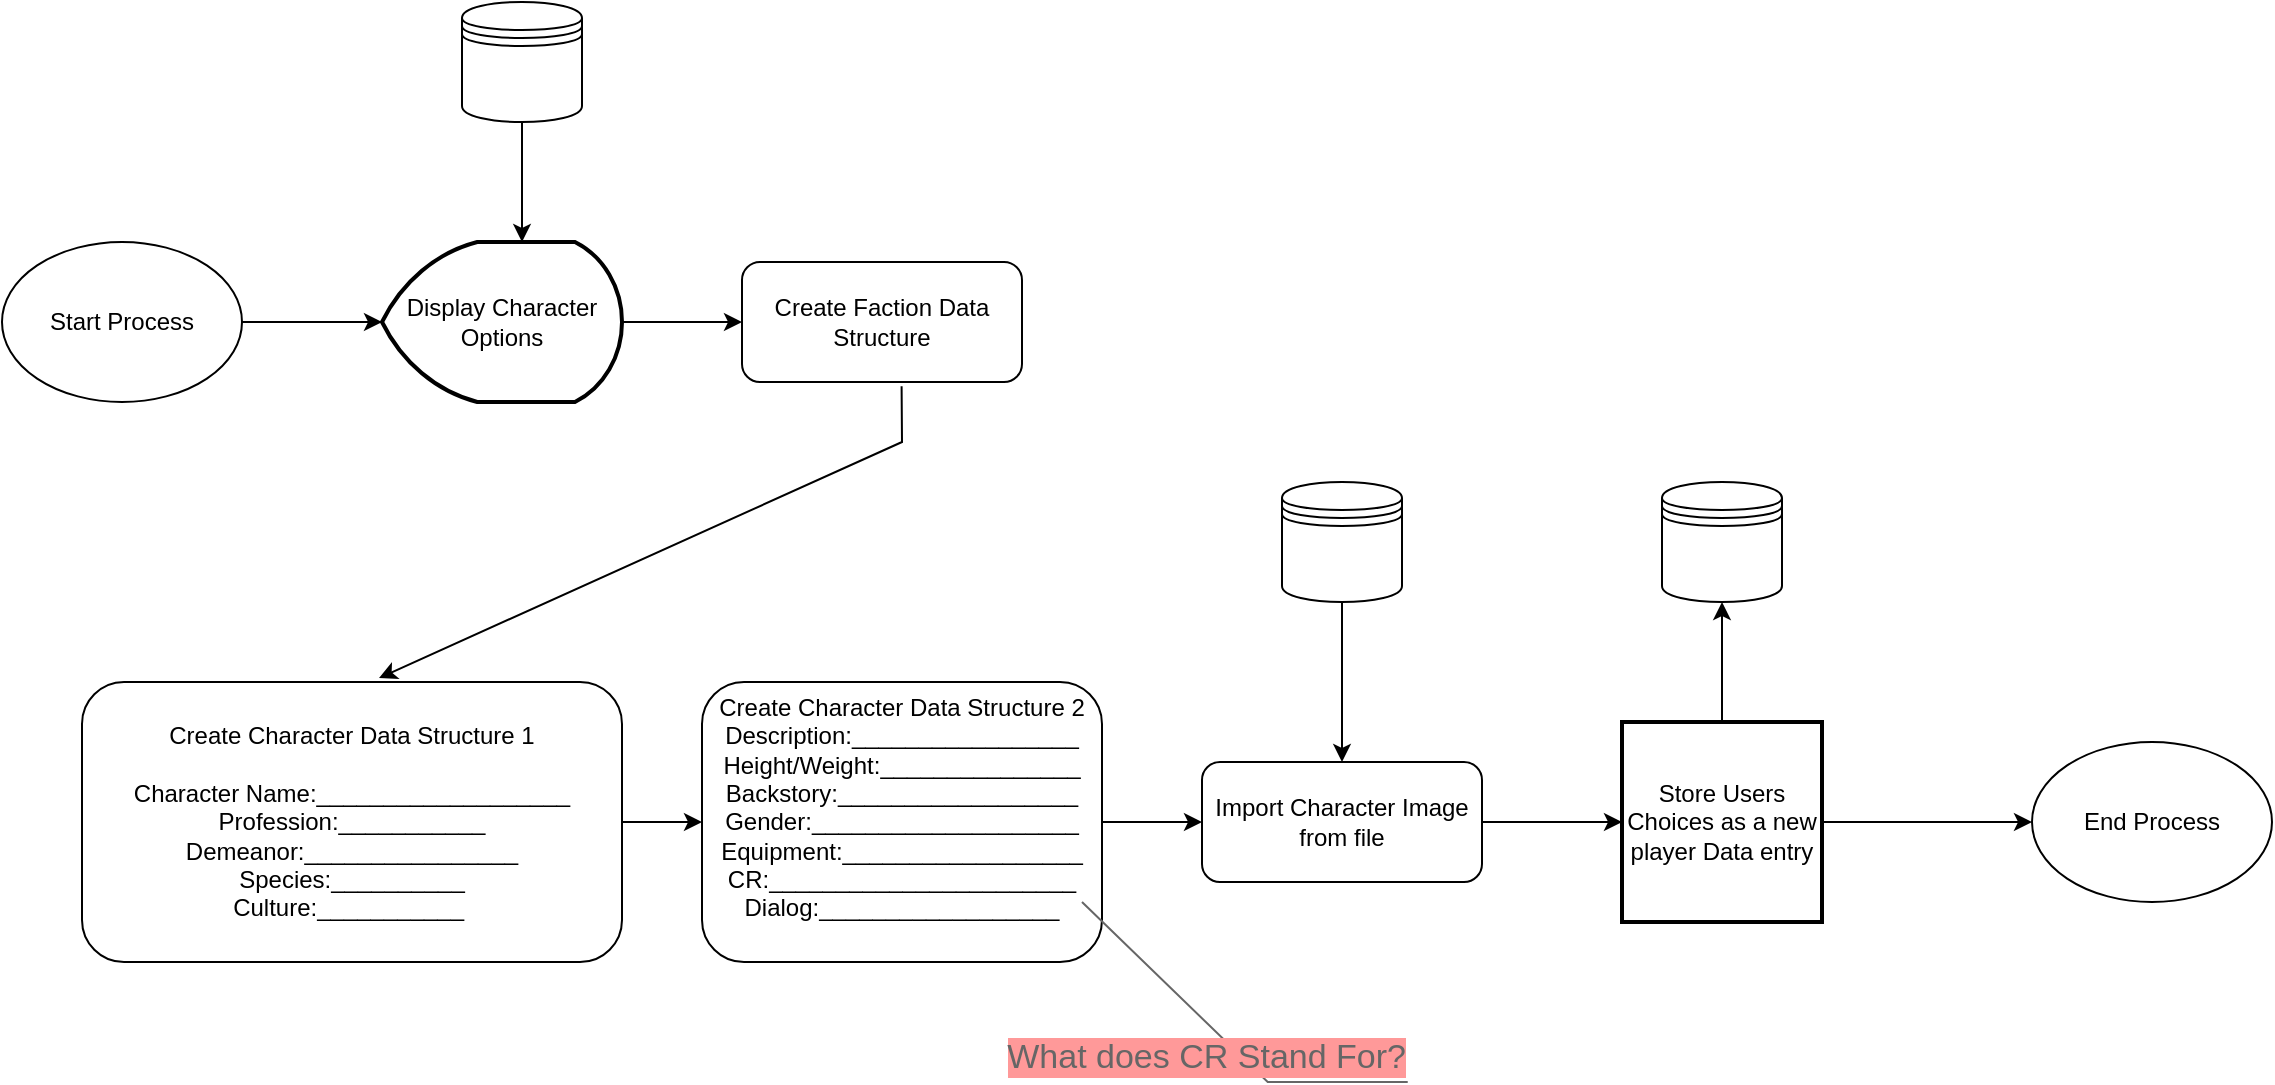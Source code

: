 <mxfile version="20.6.2" type="device"><diagram id="j9d7ekKyi2tb7DcC3AJL" name="Page-1"><mxGraphModel dx="982" dy="514" grid="1" gridSize="10" guides="1" tooltips="1" connect="1" arrows="1" fold="1" page="1" pageScale="1" pageWidth="850" pageHeight="1100" math="0" shadow="0"><root><mxCell id="0"/><mxCell id="1" parent="0"/><mxCell id="0GbO6BmHJAj75RWQiOiC-3" style="edgeStyle=orthogonalEdgeStyle;rounded=0;orthogonalLoop=1;jettySize=auto;html=1;" parent="1" source="0GbO6BmHJAj75RWQiOiC-1" target="0GbO6BmHJAj75RWQiOiC-2" edge="1"><mxGeometry relative="1" as="geometry"/></mxCell><mxCell id="0GbO6BmHJAj75RWQiOiC-1" value="Start Process" style="ellipse;whiteSpace=wrap;html=1;" parent="1" vertex="1"><mxGeometry x="30" y="140" width="120" height="80" as="geometry"/></mxCell><mxCell id="Taqpfahhx_EJIvr2_Hkh-5" style="edgeStyle=orthogonalEdgeStyle;rounded=0;orthogonalLoop=1;jettySize=auto;html=1;exitX=1;exitY=0.5;exitDx=0;exitDy=0;exitPerimeter=0;entryX=0;entryY=0.5;entryDx=0;entryDy=0;" parent="1" source="0GbO6BmHJAj75RWQiOiC-2" target="Taqpfahhx_EJIvr2_Hkh-4" edge="1"><mxGeometry relative="1" as="geometry"/></mxCell><mxCell id="0GbO6BmHJAj75RWQiOiC-2" value="Display Character Options" style="strokeWidth=2;html=1;shape=mxgraph.flowchart.display;whiteSpace=wrap;" parent="1" vertex="1"><mxGeometry x="220" y="140" width="120" height="80" as="geometry"/></mxCell><mxCell id="0GbO6BmHJAj75RWQiOiC-18" style="edgeStyle=orthogonalEdgeStyle;rounded=0;orthogonalLoop=1;jettySize=auto;html=1;" parent="1" source="0GbO6BmHJAj75RWQiOiC-5" target="0GbO6BmHJAj75RWQiOiC-19" edge="1"><mxGeometry relative="1" as="geometry"><mxPoint x="370" y="430" as="targetPoint"/></mxGeometry></mxCell><mxCell id="0GbO6BmHJAj75RWQiOiC-24" style="edgeStyle=orthogonalEdgeStyle;rounded=0;orthogonalLoop=1;jettySize=auto;html=1;exitX=0.5;exitY=0;exitDx=0;exitDy=0;entryX=0.5;entryY=1;entryDx=0;entryDy=0;" parent="1" source="0GbO6BmHJAj75RWQiOiC-5" target="0GbO6BmHJAj75RWQiOiC-22" edge="1"><mxGeometry relative="1" as="geometry"/></mxCell><mxCell id="0GbO6BmHJAj75RWQiOiC-5" value="Store Users Choices as a new player Data entry" style="rounded=1;whiteSpace=wrap;html=1;absoluteArcSize=1;arcSize=0;strokeWidth=2;" parent="1" vertex="1"><mxGeometry x="840" y="380" width="100" height="100" as="geometry"/></mxCell><mxCell id="0GbO6BmHJAj75RWQiOiC-11" style="edgeStyle=orthogonalEdgeStyle;rounded=0;orthogonalLoop=1;jettySize=auto;html=1;entryX=0;entryY=0.5;entryDx=0;entryDy=0;" parent="1" source="0GbO6BmHJAj75RWQiOiC-6" target="0GbO6BmHJAj75RWQiOiC-7" edge="1"><mxGeometry relative="1" as="geometry"/></mxCell><mxCell id="0GbO6BmHJAj75RWQiOiC-6" value="Create Character Data Structure 1&lt;br&gt;&lt;br&gt;&lt;div&gt;Character Name:___________________&lt;/div&gt;&lt;div&gt;Profession:___________&lt;/div&gt;&lt;div&gt;Demeanor:________________&lt;/div&gt;&lt;div&gt;Species:__________&lt;/div&gt;&lt;span&gt;Culture:___________&lt;/span&gt;&amp;nbsp;&lt;br&gt;" style="rounded=1;whiteSpace=wrap;html=1;" parent="1" vertex="1"><mxGeometry x="70" y="360" width="270" height="140" as="geometry"/></mxCell><mxCell id="Taqpfahhx_EJIvr2_Hkh-9" style="edgeStyle=orthogonalEdgeStyle;rounded=0;orthogonalLoop=1;jettySize=auto;html=1;exitX=1;exitY=0.5;exitDx=0;exitDy=0;" parent="1" source="0GbO6BmHJAj75RWQiOiC-7" target="Taqpfahhx_EJIvr2_Hkh-8" edge="1"><mxGeometry relative="1" as="geometry"/></mxCell><mxCell id="0GbO6BmHJAj75RWQiOiC-7" value="Create Character Data Structure 2&lt;br&gt;&lt;div&gt;Description:_________________&lt;/div&gt;&lt;div&gt;Height/Weight:_______________&lt;/div&gt;&lt;div&gt;Backstory:__________________&lt;/div&gt;&lt;div&gt;Gender:____________________&lt;/div&gt;&lt;div&gt;Equipment:__________________&lt;/div&gt;&lt;div&gt;CR:_______________________&lt;/div&gt;&lt;div&gt;Dialog:__________________&lt;/div&gt;&amp;nbsp;" style="rounded=1;whiteSpace=wrap;html=1;" parent="1" vertex="1"><mxGeometry x="380" y="360" width="200" height="140" as="geometry"/></mxCell><mxCell id="0GbO6BmHJAj75RWQiOiC-19" value="End Process" style="ellipse;whiteSpace=wrap;html=1;" parent="1" vertex="1"><mxGeometry x="1045" y="390" width="120" height="80" as="geometry"/></mxCell><mxCell id="0GbO6BmHJAj75RWQiOiC-22" value="" style="shape=datastore;whiteSpace=wrap;html=1;" parent="1" vertex="1"><mxGeometry x="860" y="260" width="60" height="60" as="geometry"/></mxCell><mxCell id="Taqpfahhx_EJIvr2_Hkh-4" value="Create Faction Data Structure" style="rounded=1;whiteSpace=wrap;html=1;" parent="1" vertex="1"><mxGeometry x="400" y="150" width="140" height="60" as="geometry"/></mxCell><mxCell id="Taqpfahhx_EJIvr2_Hkh-10" style="edgeStyle=orthogonalEdgeStyle;rounded=0;orthogonalLoop=1;jettySize=auto;html=1;" parent="1" source="Taqpfahhx_EJIvr2_Hkh-8" edge="1"><mxGeometry relative="1" as="geometry"><mxPoint x="840" y="430" as="targetPoint"/></mxGeometry></mxCell><mxCell id="Taqpfahhx_EJIvr2_Hkh-8" value="Import Character Image from file" style="rounded=1;whiteSpace=wrap;html=1;" parent="1" vertex="1"><mxGeometry x="630" y="400" width="140" height="60" as="geometry"/></mxCell><mxCell id="Taqpfahhx_EJIvr2_Hkh-12" style="edgeStyle=orthogonalEdgeStyle;rounded=0;orthogonalLoop=1;jettySize=auto;html=1;entryX=0.5;entryY=0;entryDx=0;entryDy=0;" parent="1" source="Taqpfahhx_EJIvr2_Hkh-11" target="Taqpfahhx_EJIvr2_Hkh-8" edge="1"><mxGeometry relative="1" as="geometry"/></mxCell><mxCell id="Taqpfahhx_EJIvr2_Hkh-11" value="" style="shape=datastore;whiteSpace=wrap;html=1;" parent="1" vertex="1"><mxGeometry x="670" y="260" width="60" height="60" as="geometry"/></mxCell><mxCell id="9XDEAPJ209Wm8GUccuM3-3" value="" style="endArrow=classic;html=1;rounded=0;exitX=0.57;exitY=1.036;exitDx=0;exitDy=0;exitPerimeter=0;entryX=0.55;entryY=-0.014;entryDx=0;entryDy=0;entryPerimeter=0;" parent="1" source="Taqpfahhx_EJIvr2_Hkh-4" target="0GbO6BmHJAj75RWQiOiC-6" edge="1"><mxGeometry width="50" height="50" relative="1" as="geometry"><mxPoint x="430" y="300" as="sourcePoint"/><mxPoint x="480" y="250" as="targetPoint"/><Array as="points"><mxPoint x="480" y="240"/></Array></mxGeometry></mxCell><mxCell id="9XDEAPJ209Wm8GUccuM3-8" value="" style="edgeStyle=orthogonalEdgeStyle;rounded=0;orthogonalLoop=1;jettySize=auto;html=1;" parent="1" source="9XDEAPJ209Wm8GUccuM3-7" target="0GbO6BmHJAj75RWQiOiC-2" edge="1"><mxGeometry relative="1" as="geometry"><Array as="points"><mxPoint x="290" y="120"/><mxPoint x="290" y="120"/></Array></mxGeometry></mxCell><mxCell id="9XDEAPJ209Wm8GUccuM3-7" value="" style="shape=datastore;whiteSpace=wrap;html=1;" parent="1" vertex="1"><mxGeometry x="260" y="20" width="60" height="60" as="geometry"/></mxCell><mxCell id="GHxYK5FjWBXBz5wvUDo5-3" value="What does CR Stand For?" style="strokeWidth=1;shadow=0;dashed=0;align=center;html=1;shape=mxgraph.mockup.text.callout;linkText=;textSize=17;textColor=#666666;callDir=SE;callStyle=line;fontSize=17;fontColor=#666666;align=right;verticalAlign=bottom;strokeColor=#666666;labelBackgroundColor=#FF9999;" vertex="1" parent="1"><mxGeometry x="570" y="470" width="162.86" height="90" as="geometry"/></mxCell></root></mxGraphModel></diagram></mxfile>